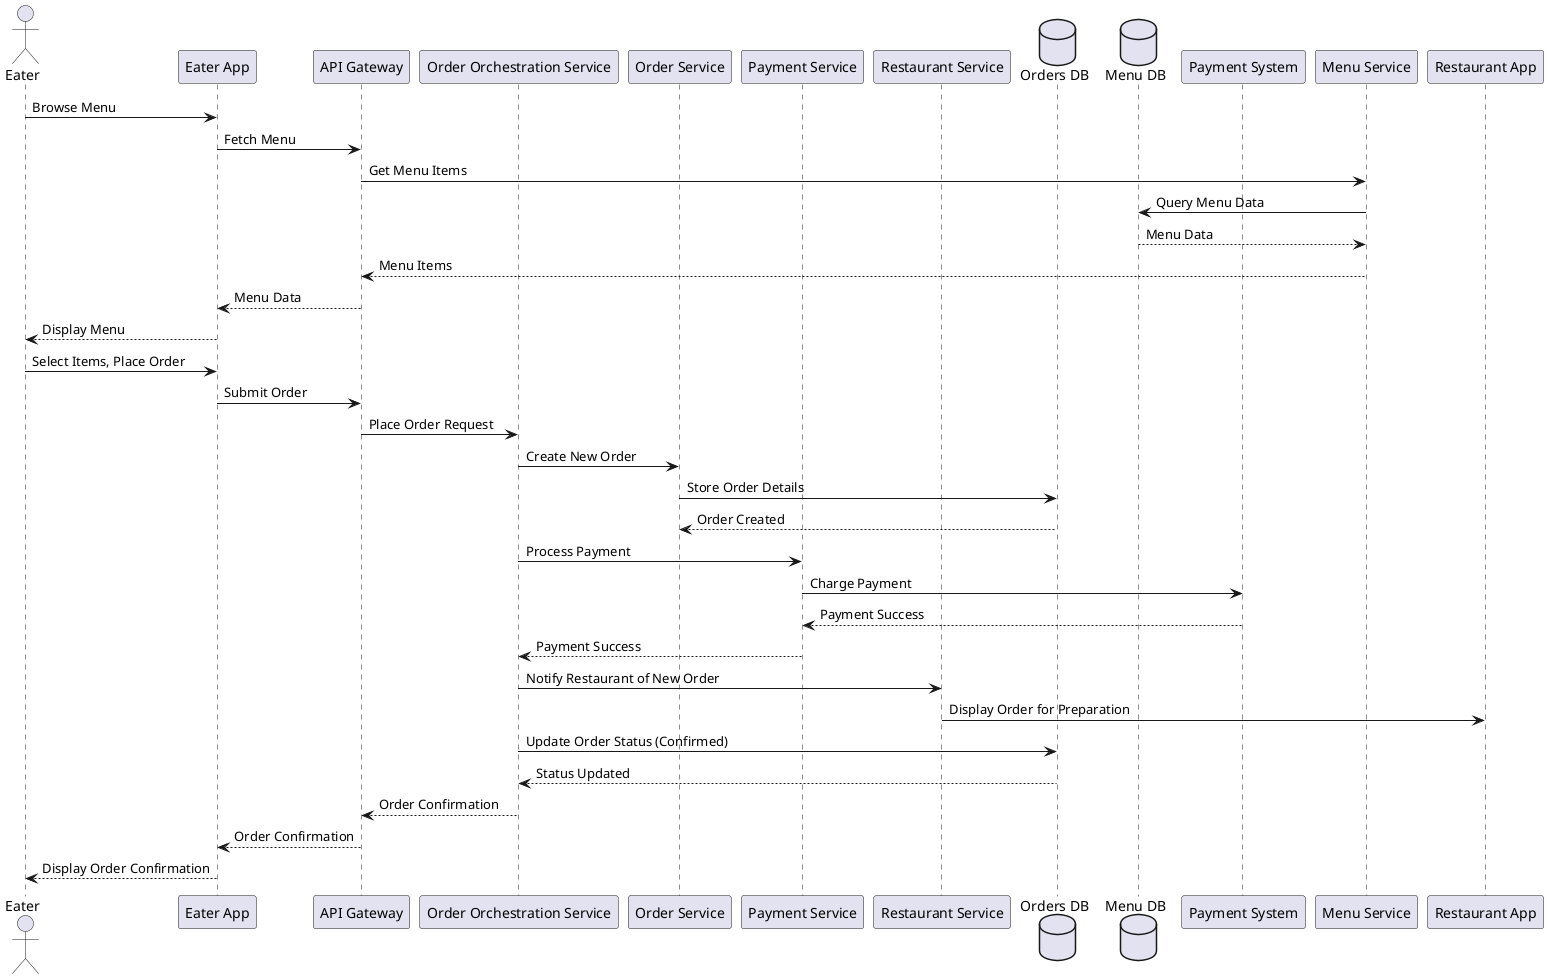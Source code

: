 @startuml
actor Eater as eater
participant "Eater App" as eaterApp
participant "API Gateway" as apiGateway
participant "Order Orchestration Service" as orderOrchestrator
participant "Order Service" as orderService
participant "Payment Service" as paymentService
participant "Restaurant Service" as restaurantService
database "Orders DB" as ordersDB
database "Menu DB" as menuDB
participant "Payment System" as paymentSystem

eater -> eaterApp: Browse Menu
eaterApp -> apiGateway: Fetch Menu
apiGateway -> "Menu Service": Get Menu Items
"Menu Service" -> menuDB: Query Menu Data
menuDB --> "Menu Service": Menu Data
"Menu Service" --> apiGateway: Menu Items
apiGateway --> eaterApp: Menu Data
eaterApp --> eater: Display Menu

eater -> eaterApp: Select Items, Place Order
eaterApp -> apiGateway: Submit Order
apiGateway -> orderOrchestrator: Place Order Request
orderOrchestrator -> orderService: Create New Order
orderService -> ordersDB: Store Order Details
ordersDB --> orderService: Order Created

orderOrchestrator -> paymentService: Process Payment
paymentService -> paymentSystem: Charge Payment
paymentSystem --> paymentService: Payment Success
paymentService --> orderOrchestrator: Payment Success

orderOrchestrator -> restaurantService: Notify Restaurant of New Order
restaurantService -> "Restaurant App": Display Order for Preparation

orderOrchestrator -> ordersDB: Update Order Status (Confirmed)
ordersDB --> orderOrchestrator: Status Updated

orderOrchestrator --> apiGateway: Order Confirmation
apiGateway --> eaterApp: Order Confirmation
eaterApp --> eater: Display Order Confirmation

@enduml
